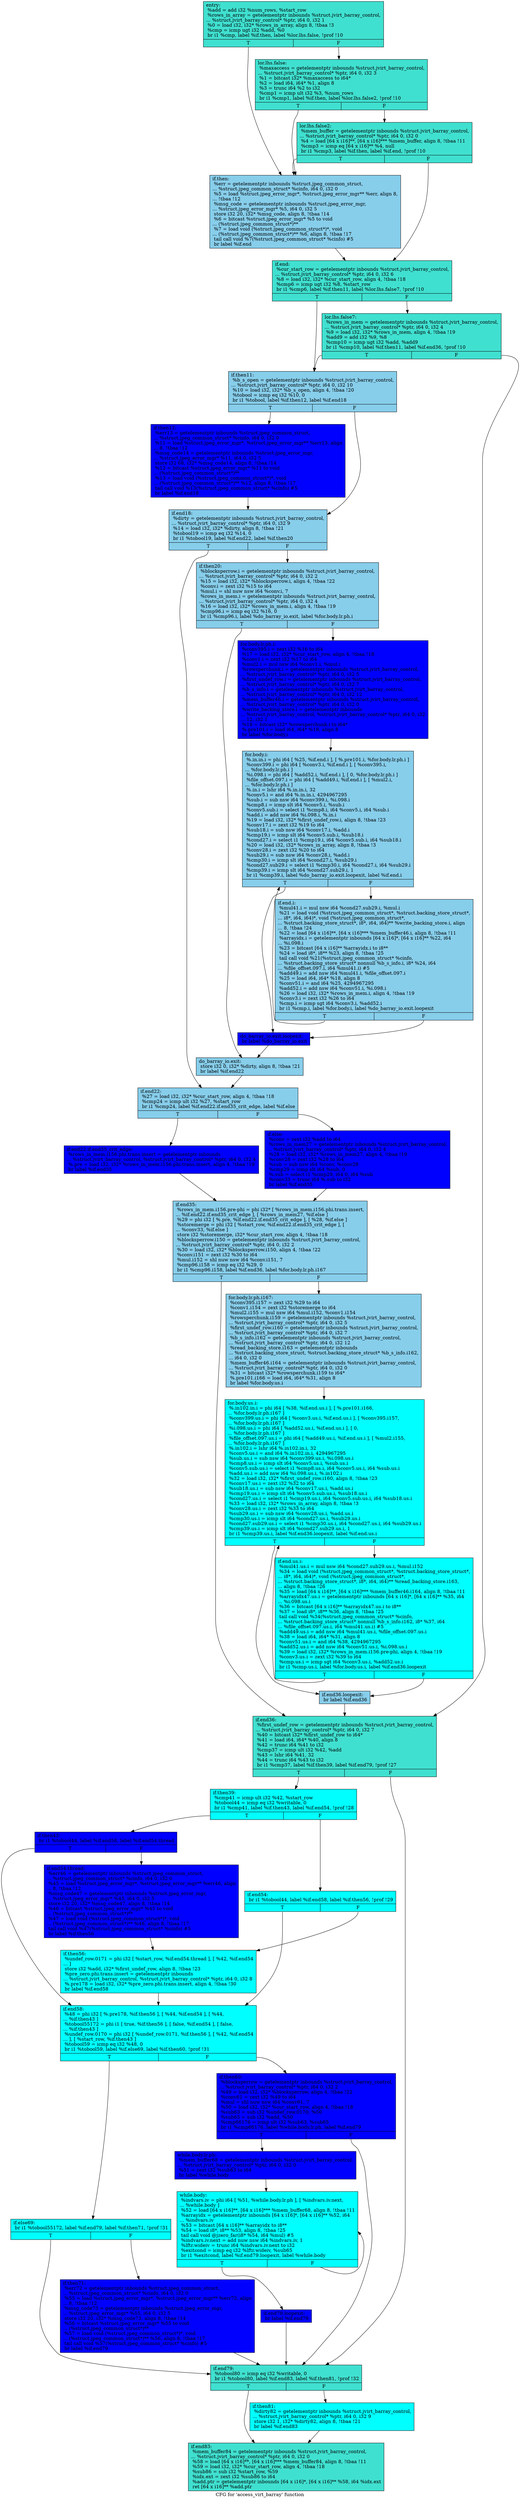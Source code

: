 digraph "CFG for 'access_virt_barray' function" {
	label="CFG for 'access_virt_barray' function";

	Node0x57b7e20 [shape=record, style = filled, fillcolor = turquoise, label="{entry:\l  %add = add i32 %num_rows, %start_row\l  %rows_in_array = getelementptr inbounds %struct.jvirt_barray_control,\l... %struct.jvirt_barray_control* %ptr, i64 0, i32 1\l  %0 = load i32, i32* %rows_in_array, align 8, !tbaa !3\l  %cmp = icmp ugt i32 %add, %0\l  br i1 %cmp, label %if.then, label %lor.lhs.false, !prof !10\l|{<s0>T|<s1>F}}"];
	Node0x57b7e20:s0 -> Node0x5794210;
	Node0x57b7e20:s1 -> Node0x57942e0;
	Node0x57942e0 [shape=record, style = filled, fillcolor = turquoise, label="{lor.lhs.false:                                    \l  %maxaccess = getelementptr inbounds %struct.jvirt_barray_control,\l... %struct.jvirt_barray_control* %ptr, i64 0, i32 3\l  %1 = bitcast i32* %maxaccess to i64*\l  %2 = load i64, i64* %1, align 8\l  %3 = trunc i64 %2 to i32\l  %cmp1 = icmp ult i32 %3, %num_rows\l  br i1 %cmp1, label %if.then, label %lor.lhs.false2, !prof !10\l|{<s0>T|<s1>F}}"];
	Node0x57942e0:s0 -> Node0x5794210;
	Node0x57942e0:s1 -> Node0x5793dd0;
	Node0x5793dd0 [shape=record, style = filled, fillcolor = turquoise, label="{lor.lhs.false2:                                   \l  %mem_buffer = getelementptr inbounds %struct.jvirt_barray_control,\l... %struct.jvirt_barray_control* %ptr, i64 0, i32 0\l  %4 = load [64 x i16]**, [64 x i16]*** %mem_buffer, align 8, !tbaa !11\l  %cmp3 = icmp eq [64 x i16]** %4, null\l  br i1 %cmp3, label %if.then, label %if.end, !prof !10\l|{<s0>T|<s1>F}}"];
	Node0x5793dd0:s0 -> Node0x5794210;
	Node0x5793dd0:s1 -> Node0x57c18f0;
	Node0x5794210 [shape=record, style = filled, fillcolor = skyblue, label="{if.then:                                          \l  %err = getelementptr inbounds %struct.jpeg_common_struct,\l... %struct.jpeg_common_struct* %cinfo, i64 0, i32 0\l  %5 = load %struct.jpeg_error_mgr*, %struct.jpeg_error_mgr** %err, align 8,\l... !tbaa !12\l  %msg_code = getelementptr inbounds %struct.jpeg_error_mgr,\l... %struct.jpeg_error_mgr* %5, i64 0, i32 5\l  store i32 20, i32* %msg_code, align 8, !tbaa !14\l  %6 = bitcast %struct.jpeg_error_mgr* %5 to void\l... (%struct.jpeg_common_struct*)**\l  %7 = load void (%struct.jpeg_common_struct*)*, void\l... (%struct.jpeg_common_struct*)** %6, align 8, !tbaa !17\l  tail call void %7(%struct.jpeg_common_struct* %cinfo) #5\l  br label %if.end\l}"];
	Node0x5794210 -> Node0x57c18f0;
	Node0x57c18f0 [shape=record, style = filled, fillcolor = turquoise, label="{if.end:                                           \l  %cur_start_row = getelementptr inbounds %struct.jvirt_barray_control,\l... %struct.jvirt_barray_control* %ptr, i64 0, i32 6\l  %8 = load i32, i32* %cur_start_row, align 4, !tbaa !18\l  %cmp6 = icmp ugt i32 %8, %start_row\l  br i1 %cmp6, label %if.then11, label %lor.lhs.false7, !prof !10\l|{<s0>T|<s1>F}}"];
	Node0x57c18f0:s0 -> Node0x57c1820;
	Node0x57c18f0:s1 -> Node0x57c26f0;
	Node0x57c26f0 [shape=record, style = filled, fillcolor = turquoise, label="{lor.lhs.false7:                                   \l  %rows_in_mem = getelementptr inbounds %struct.jvirt_barray_control,\l... %struct.jvirt_barray_control* %ptr, i64 0, i32 4\l  %9 = load i32, i32* %rows_in_mem, align 4, !tbaa !19\l  %add9 = add i32 %9, %8\l  %cmp10 = icmp ugt i32 %add, %add9\l  br i1 %cmp10, label %if.then11, label %if.end36, !prof !10\l|{<s0>T|<s1>F}}"];
	Node0x57c26f0:s0 -> Node0x57c1820;
	Node0x57c26f0:s1 -> Node0x57c0fb0;
	Node0x57c1820 [shape=record, style = filled, fillcolor = skyblue, label="{if.then11:                                        \l  %b_s_open = getelementptr inbounds %struct.jvirt_barray_control,\l... %struct.jvirt_barray_control* %ptr, i64 0, i32 10\l  %10 = load i32, i32* %b_s_open, align 4, !tbaa !20\l  %tobool = icmp eq i32 %10, 0\l  br i1 %tobool, label %if.then12, label %if.end18\l|{<s0>T|<s1>F}}"];
	Node0x57c1820:s0 -> Node0x57c2ed0;
	Node0x57c1820:s1 -> Node0x57c2fb0;
	Node0x57c2ed0 [shape=record, style = filled, fillcolor = blue, label="{if.then12:                                        \l  %err13 = getelementptr inbounds %struct.jpeg_common_struct,\l... %struct.jpeg_common_struct* %cinfo, i64 0, i32 0\l  %11 = load %struct.jpeg_error_mgr*, %struct.jpeg_error_mgr** %err13, align\l... 8, !tbaa !12\l  %msg_code14 = getelementptr inbounds %struct.jpeg_error_mgr,\l... %struct.jpeg_error_mgr* %11, i64 0, i32 5\l  store i32 68, i32* %msg_code14, align 8, !tbaa !14\l  %12 = bitcast %struct.jpeg_error_mgr* %11 to void\l... (%struct.jpeg_common_struct*)**\l  %13 = load void (%struct.jpeg_common_struct*)*, void\l... (%struct.jpeg_common_struct*)** %12, align 8, !tbaa !17\l  tail call void %13(%struct.jpeg_common_struct* %cinfo) #5\l  br label %if.end18\l}"];
	Node0x57c2ed0 -> Node0x57c2fb0;
	Node0x57c2fb0 [shape=record, style = filled, fillcolor = skyblue, label="{if.end18:                                         \l  %dirty = getelementptr inbounds %struct.jvirt_barray_control,\l... %struct.jvirt_barray_control* %ptr, i64 0, i32 9\l  %14 = load i32, i32* %dirty, align 8, !tbaa !21\l  %tobool19 = icmp eq i32 %14, 0\l  br i1 %tobool19, label %if.end22, label %if.then20\l|{<s0>T|<s1>F}}"];
	Node0x57c2fb0:s0 -> Node0x5798db0;
	Node0x57c2fb0:s1 -> Node0x5798e90;
	Node0x5798e90 [shape=record, style = filled, fillcolor = skyblue, label="{if.then20:                                        \l  %blocksperrow.i = getelementptr inbounds %struct.jvirt_barray_control,\l... %struct.jvirt_barray_control* %ptr, i64 0, i32 2\l  %15 = load i32, i32* %blocksperrow.i, align 4, !tbaa !22\l  %conv.i = zext i32 %15 to i64\l  %mul.i = shl nuw nsw i64 %conv.i, 7\l  %rows_in_mem.i = getelementptr inbounds %struct.jvirt_barray_control,\l... %struct.jvirt_barray_control* %ptr, i64 0, i32 4\l  %16 = load i32, i32* %rows_in_mem.i, align 4, !tbaa !19\l  %cmp96.i = icmp eq i32 %16, 0\l  br i1 %cmp96.i, label %do_barray_io.exit, label %for.body.lr.ph.i\l|{<s0>T|<s1>F}}"];
	Node0x5798e90:s0 -> Node0x57c4be0;
	Node0x5798e90:s1 -> Node0x57c4cc0;
	Node0x57c4cc0 [shape=record, style = filled, fillcolor = blue, label="{for.body.lr.ph.i:                                 \l  %conv395.i = zext i32 %16 to i64\l  %17 = load i32, i32* %cur_start_row, align 4, !tbaa !18\l  %conv1.i = zext i32 %17 to i64\l  %mul2.i = mul nsw i64 %conv1.i, %mul.i\l  %rowsperchunk.i = getelementptr inbounds %struct.jvirt_barray_control,\l... %struct.jvirt_barray_control* %ptr, i64 0, i32 5\l  %first_undef_row.i = getelementptr inbounds %struct.jvirt_barray_control,\l... %struct.jvirt_barray_control* %ptr, i64 0, i32 7\l  %b_s_info.i = getelementptr inbounds %struct.jvirt_barray_control,\l... %struct.jvirt_barray_control* %ptr, i64 0, i32 12\l  %mem_buffer46.i = getelementptr inbounds %struct.jvirt_barray_control,\l... %struct.jvirt_barray_control* %ptr, i64 0, i32 0\l  %write_backing_store.i = getelementptr inbounds\l... %struct.jvirt_barray_control, %struct.jvirt_barray_control* %ptr, i64 0, i32\l... 12, i32 1\l  %18 = bitcast i32* %rowsperchunk.i to i64*\l  %.pre101.i = load i64, i64* %18, align 8\l  br label %for.body.i\l}"];
	Node0x57c4cc0 -> Node0x57c5830;
	Node0x57c5830 [shape=record, style = filled, fillcolor = skyblue, label="{for.body.i:                                       \l  %.in.in.i = phi i64 [ %25, %if.end.i ], [ %.pre101.i, %for.body.lr.ph.i ]\l  %conv399.i = phi i64 [ %conv3.i, %if.end.i ], [ %conv395.i,\l... %for.body.lr.ph.i ]\l  %i.098.i = phi i64 [ %add52.i, %if.end.i ], [ 0, %for.body.lr.ph.i ]\l  %file_offset.097.i = phi i64 [ %add49.i, %if.end.i ], [ %mul2.i,\l... %for.body.lr.ph.i ]\l  %.in.i = lshr i64 %.in.in.i, 32\l  %conv5.i = and i64 %.in.in.i, 4294967295\l  %sub.i = sub nsw i64 %conv399.i, %i.098.i\l  %cmp8.i = icmp slt i64 %conv5.i, %sub.i\l  %conv5.sub.i = select i1 %cmp8.i, i64 %conv5.i, i64 %sub.i\l  %add.i = add nsw i64 %i.098.i, %.in.i\l  %19 = load i32, i32* %first_undef_row.i, align 8, !tbaa !23\l  %conv17.i = zext i32 %19 to i64\l  %sub18.i = sub nsw i64 %conv17.i, %add.i\l  %cmp19.i = icmp slt i64 %conv5.sub.i, %sub18.i\l  %cond27.i = select i1 %cmp19.i, i64 %conv5.sub.i, i64 %sub18.i\l  %20 = load i32, i32* %rows_in_array, align 8, !tbaa !3\l  %conv28.i = zext i32 %20 to i64\l  %sub29.i = sub nsw i64 %conv28.i, %add.i\l  %cmp30.i = icmp slt i64 %cond27.i, %sub29.i\l  %cond27.sub29.i = select i1 %cmp30.i, i64 %cond27.i, i64 %sub29.i\l  %cmp39.i = icmp slt i64 %cond27.sub29.i, 1\l  br i1 %cmp39.i, label %do_barray_io.exit.loopexit, label %if.end.i\l|{<s0>T|<s1>F}}"];
	Node0x57c5830:s0 -> Node0x57c7090;
	Node0x57c5830:s1 -> Node0x57c59f0;
	Node0x57c59f0 [shape=record, style = filled, fillcolor = skyblue, label="{if.end.i:                                         \l  %mul41.i = mul nsw i64 %cond27.sub29.i, %mul.i\l  %21 = load void (%struct.jpeg_common_struct*, %struct.backing_store_struct*,\l... i8*, i64, i64)*, void (%struct.jpeg_common_struct*,\l... %struct.backing_store_struct*, i8*, i64, i64)** %write_backing_store.i, align\l... 8, !tbaa !24\l  %22 = load [64 x i16]**, [64 x i16]*** %mem_buffer46.i, align 8, !tbaa !11\l  %arrayidx.i = getelementptr inbounds [64 x i16]*, [64 x i16]** %22, i64\l... %i.098.i\l  %23 = bitcast [64 x i16]** %arrayidx.i to i8**\l  %24 = load i8*, i8** %23, align 8, !tbaa !25\l  tail call void %21(%struct.jpeg_common_struct* %cinfo,\l... %struct.backing_store_struct* nonnull %b_s_info.i, i8* %24, i64\l... %file_offset.097.i, i64 %mul41.i) #5\l  %add49.i = add nsw i64 %mul41.i, %file_offset.097.i\l  %25 = load i64, i64* %18, align 8\l  %conv51.i = and i64 %25, 4294967295\l  %add52.i = add nsw i64 %conv51.i, %i.098.i\l  %26 = load i32, i32* %rows_in_mem.i, align 4, !tbaa !19\l  %conv3.i = zext i32 %26 to i64\l  %cmp.i = icmp sgt i64 %conv3.i, %add52.i\l  br i1 %cmp.i, label %for.body.i, label %do_barray_io.exit.loopexit\l|{<s0>T|<s1>F}}"];
	Node0x57c59f0:s0 -> Node0x57c5830;
	Node0x57c59f0:s1 -> Node0x57c7090;
	Node0x57c7090 [shape=record, style = filled, fillcolor = blue, label="{do_barray_io.exit.loopexit:                       \l  br label %do_barray_io.exit\l}"];
	Node0x57c7090 -> Node0x57c4be0;
	Node0x57c4be0 [shape=record, style = filled, fillcolor = skyblue, label="{do_barray_io.exit:                                \l  store i32 0, i32* %dirty, align 8, !tbaa !21\l  br label %if.end22\l}"];
	Node0x57c4be0 -> Node0x5798db0;
	Node0x5798db0 [shape=record, style = filled, fillcolor = skyblue, label="{if.end22:                                         \l  %27 = load i32, i32* %cur_start_row, align 4, !tbaa !18\l  %cmp24 = icmp ult i32 %27, %start_row\l  br i1 %cmp24, label %if.end22.if.end35_crit_edge, label %if.else\l|{<s0>T|<s1>F}}"];
	Node0x5798db0:s0 -> Node0x57c7b80;
	Node0x5798db0:s1 -> Node0x57c7bd0;
	Node0x57c7b80 [shape=record, style = filled, fillcolor = blue, label="{if.end22.if.end35_crit_edge:                      \l  %rows_in_mem.i156.phi.trans.insert = getelementptr inbounds\l... %struct.jvirt_barray_control, %struct.jvirt_barray_control* %ptr, i64 0, i32 4\l  %.pre = load i32, i32* %rows_in_mem.i156.phi.trans.insert, align 4, !tbaa !19\l  br label %if.end35\l}"];
	Node0x57c7b80 -> Node0x57c7e00;
	Node0x57c7bd0 [shape=record, style = filled, fillcolor = blue, label="{if.else:                                          \l  %conv = zext i32 %add to i64\l  %rows_in_mem27 = getelementptr inbounds %struct.jvirt_barray_control,\l... %struct.jvirt_barray_control* %ptr, i64 0, i32 4\l  %28 = load i32, i32* %rows_in_mem27, align 4, !tbaa !19\l  %conv28 = zext i32 %28 to i64\l  %sub = sub nsw i64 %conv, %conv28\l  %cmp29 = icmp slt i64 %sub, 0\l  %.sub = select i1 %cmp29, i64 0, i64 %sub\l  %conv33 = trunc i64 %.sub to i32\l  br label %if.end35\l}"];
	Node0x57c7bd0 -> Node0x57c7e00;
	Node0x57c7e00 [shape=record, style = filled, fillcolor = skyblue, label="{if.end35:                                         \l  %rows_in_mem.i156.pre-phi = phi i32* [ %rows_in_mem.i156.phi.trans.insert,\l... %if.end22.if.end35_crit_edge ], [ %rows_in_mem27, %if.else ]\l  %29 = phi i32 [ %.pre, %if.end22.if.end35_crit_edge ], [ %28, %if.else ]\l  %storemerge = phi i32 [ %start_row, %if.end22.if.end35_crit_edge ], [\l... %conv33, %if.else ]\l  store i32 %storemerge, i32* %cur_start_row, align 4, !tbaa !18\l  %blocksperrow.i150 = getelementptr inbounds %struct.jvirt_barray_control,\l... %struct.jvirt_barray_control* %ptr, i64 0, i32 2\l  %30 = load i32, i32* %blocksperrow.i150, align 4, !tbaa !22\l  %conv.i151 = zext i32 %30 to i64\l  %mul.i152 = shl nuw nsw i64 %conv.i151, 7\l  %cmp96.i158 = icmp eq i32 %29, 0\l  br i1 %cmp96.i158, label %if.end36, label %for.body.lr.ph.i167\l|{<s0>T|<s1>F}}"];
	Node0x57c7e00:s0 -> Node0x57c0fb0;
	Node0x57c7e00:s1 -> Node0x57c5580;
	Node0x57c5580 [shape=record, style = filled, fillcolor = skyblue, label="{for.body.lr.ph.i167:                              \l  %conv395.i157 = zext i32 %29 to i64\l  %conv1.i154 = zext i32 %storemerge to i64\l  %mul2.i155 = mul nsw i64 %mul.i152, %conv1.i154\l  %rowsperchunk.i159 = getelementptr inbounds %struct.jvirt_barray_control,\l... %struct.jvirt_barray_control* %ptr, i64 0, i32 5\l  %first_undef_row.i160 = getelementptr inbounds %struct.jvirt_barray_control,\l... %struct.jvirt_barray_control* %ptr, i64 0, i32 7\l  %b_s_info.i162 = getelementptr inbounds %struct.jvirt_barray_control,\l... %struct.jvirt_barray_control* %ptr, i64 0, i32 12\l  %read_backing_store.i163 = getelementptr inbounds\l... %struct.backing_store_struct, %struct.backing_store_struct* %b_s_info.i162,\l... i64 0, i32 0\l  %mem_buffer46.i164 = getelementptr inbounds %struct.jvirt_barray_control,\l... %struct.jvirt_barray_control* %ptr, i64 0, i32 0\l  %31 = bitcast i32* %rowsperchunk.i159 to i64*\l  %.pre101.i166 = load i64, i64* %31, align 8\l  br label %for.body.us.i\l}"];
	Node0x57c5580 -> Node0x57c96d0;
	Node0x57c96d0 [shape=record, style = filled, fillcolor = cyan, label="{for.body.us.i:                                    \l  %.in102.in.i = phi i64 [ %38, %if.end.us.i ], [ %.pre101.i166,\l... %for.body.lr.ph.i167 ]\l  %conv399.us.i = phi i64 [ %conv3.us.i, %if.end.us.i ], [ %conv395.i157,\l... %for.body.lr.ph.i167 ]\l  %i.098.us.i = phi i64 [ %add52.us.i, %if.end.us.i ], [ 0,\l... %for.body.lr.ph.i167 ]\l  %file_offset.097.us.i = phi i64 [ %add49.us.i, %if.end.us.i ], [ %mul2.i155,\l... %for.body.lr.ph.i167 ]\l  %.in102.i = lshr i64 %.in102.in.i, 32\l  %conv5.us.i = and i64 %.in102.in.i, 4294967295\l  %sub.us.i = sub nsw i64 %conv399.us.i, %i.098.us.i\l  %cmp8.us.i = icmp slt i64 %conv5.us.i, %sub.us.i\l  %conv5.sub.us.i = select i1 %cmp8.us.i, i64 %conv5.us.i, i64 %sub.us.i\l  %add.us.i = add nsw i64 %i.098.us.i, %.in102.i\l  %32 = load i32, i32* %first_undef_row.i160, align 8, !tbaa !23\l  %conv17.us.i = zext i32 %32 to i64\l  %sub18.us.i = sub nsw i64 %conv17.us.i, %add.us.i\l  %cmp19.us.i = icmp slt i64 %conv5.sub.us.i, %sub18.us.i\l  %cond27.us.i = select i1 %cmp19.us.i, i64 %conv5.sub.us.i, i64 %sub18.us.i\l  %33 = load i32, i32* %rows_in_array, align 8, !tbaa !3\l  %conv28.us.i = zext i32 %33 to i64\l  %sub29.us.i = sub nsw i64 %conv28.us.i, %add.us.i\l  %cmp30.us.i = icmp slt i64 %cond27.us.i, %sub29.us.i\l  %cond27.sub29.us.i = select i1 %cmp30.us.i, i64 %cond27.us.i, i64 %sub29.us.i\l  %cmp39.us.i = icmp slt i64 %cond27.sub29.us.i, 1\l  br i1 %cmp39.us.i, label %if.end36.loopexit, label %if.end.us.i\l|{<s0>T|<s1>F}}"];
	Node0x57c96d0:s0 -> Node0x57caaf0;
	Node0x57c96d0:s1 -> Node0x57c9850;
	Node0x57c9850 [shape=record, style = filled, fillcolor = cyan, label="{if.end.us.i:                                      \l  %mul41.us.i = mul nsw i64 %cond27.sub29.us.i, %mul.i152\l  %34 = load void (%struct.jpeg_common_struct*, %struct.backing_store_struct*,\l... i8*, i64, i64)*, void (%struct.jpeg_common_struct*,\l... %struct.backing_store_struct*, i8*, i64, i64)** %read_backing_store.i163,\l... align 8, !tbaa !26\l  %35 = load [64 x i16]**, [64 x i16]*** %mem_buffer46.i164, align 8, !tbaa !11\l  %arrayidx47.us.i = getelementptr inbounds [64 x i16]*, [64 x i16]** %35, i64\l... %i.098.us.i\l  %36 = bitcast [64 x i16]** %arrayidx47.us.i to i8**\l  %37 = load i8*, i8** %36, align 8, !tbaa !25\l  tail call void %34(%struct.jpeg_common_struct* %cinfo,\l... %struct.backing_store_struct* nonnull %b_s_info.i162, i8* %37, i64\l... %file_offset.097.us.i, i64 %mul41.us.i) #5\l  %add49.us.i = add nsw i64 %mul41.us.i, %file_offset.097.us.i\l  %38 = load i64, i64* %31, align 8\l  %conv51.us.i = and i64 %38, 4294967295\l  %add52.us.i = add nsw i64 %conv51.us.i, %i.098.us.i\l  %39 = load i32, i32* %rows_in_mem.i156.pre-phi, align 4, !tbaa !19\l  %conv3.us.i = zext i32 %39 to i64\l  %cmp.us.i = icmp sgt i64 %conv3.us.i, %add52.us.i\l  br i1 %cmp.us.i, label %for.body.us.i, label %if.end36.loopexit\l|{<s0>T|<s1>F}}"];
	Node0x57c9850:s0 -> Node0x57c96d0;
	Node0x57c9850:s1 -> Node0x57caaf0;
	Node0x57caaf0 [shape=record, style = filled, fillcolor = skyblue, label="{if.end36.loopexit:                                \l  br label %if.end36\l}"];
	Node0x57caaf0 -> Node0x57c0fb0;
	Node0x57c0fb0 [shape=record, style = filled, fillcolor = turquoise, label="{if.end36:                                         \l  %first_undef_row = getelementptr inbounds %struct.jvirt_barray_control,\l... %struct.jvirt_barray_control* %ptr, i64 0, i32 7\l  %40 = bitcast i32* %first_undef_row to i64*\l  %41 = load i64, i64* %40, align 8\l  %42 = trunc i64 %41 to i32\l  %cmp37 = icmp ult i32 %42, %add\l  %43 = lshr i64 %41, 32\l  %44 = trunc i64 %43 to i32\l  br i1 %cmp37, label %if.then39, label %if.end79, !prof !27\l|{<s0>T|<s1>F}}"];
	Node0x57c0fb0:s0 -> Node0x57cb740;
	Node0x57c0fb0:s1 -> Node0x57cb820;
	Node0x57cb740 [shape=record, style = filled, fillcolor = cyan, label="{if.then39:                                        \l  %cmp41 = icmp ult i32 %42, %start_row\l  %tobool44 = icmp eq i32 %writable, 0\l  br i1 %cmp41, label %if.then43, label %if.end54, !prof !28\l|{<s0>T|<s1>F}}"];
	Node0x57cb740:s0 -> Node0x57cbb50;
	Node0x57cb740:s1 -> Node0x57cbbd0;
	Node0x57cbb50 [shape=record, style = filled, fillcolor = blue, label="{if.then43:                                        \l  br i1 %tobool44, label %if.end58, label %if.end54.thread\l|{<s0>T|<s1>F}}"];
	Node0x57cbb50:s0 -> Node0x57cbdf0;
	Node0x57cbb50:s1 -> Node0x57cbe70;
	Node0x57cbe70 [shape=record, style = filled, fillcolor = blue, label="{if.end54.thread:                                  \l  %err46 = getelementptr inbounds %struct.jpeg_common_struct,\l... %struct.jpeg_common_struct* %cinfo, i64 0, i32 0\l  %45 = load %struct.jpeg_error_mgr*, %struct.jpeg_error_mgr** %err46, align\l... 8, !tbaa !12\l  %msg_code47 = getelementptr inbounds %struct.jpeg_error_mgr,\l... %struct.jpeg_error_mgr* %45, i64 0, i32 5\l  store i32 20, i32* %msg_code47, align 8, !tbaa !14\l  %46 = bitcast %struct.jpeg_error_mgr* %45 to void\l... (%struct.jpeg_common_struct*)**\l  %47 = load void (%struct.jpeg_common_struct*)*, void\l... (%struct.jpeg_common_struct*)** %46, align 8, !tbaa !17\l  tail call void %47(%struct.jpeg_common_struct* %cinfo) #5\l  br label %if.then56\l}"];
	Node0x57cbe70 -> Node0x57cc390;
	Node0x57cbbd0 [shape=record, style = filled, fillcolor = cyan, label="{if.end54:                                         \l  br i1 %tobool44, label %if.end58, label %if.then56, !prof !29\l|{<s0>T|<s1>F}}"];
	Node0x57cbbd0:s0 -> Node0x57cbdf0;
	Node0x57cbbd0:s1 -> Node0x57cc390;
	Node0x57cc390 [shape=record, style = filled, fillcolor = cyan, label="{if.then56:                                        \l  %undef_row.0171 = phi i32 [ %start_row, %if.end54.thread ], [ %42, %if.end54\l... ]\l  store i32 %add, i32* %first_undef_row, align 8, !tbaa !23\l  %pre_zero.phi.trans.insert = getelementptr inbounds\l... %struct.jvirt_barray_control, %struct.jvirt_barray_control* %ptr, i64 0, i32 8\l  %.pre178 = load i32, i32* %pre_zero.phi.trans.insert, align 4, !tbaa !30\l  br label %if.end58\l}"];
	Node0x57cc390 -> Node0x57cbdf0;
	Node0x57cbdf0 [shape=record, style = filled, fillcolor = cyan, label="{if.end58:                                         \l  %48 = phi i32 [ %.pre178, %if.then56 ], [ %44, %if.end54 ], [ %44,\l... %if.then43 ]\l  %tobool55172 = phi i1 [ true, %if.then56 ], [ false, %if.end54 ], [ false,\l... %if.then43 ]\l  %undef_row.0170 = phi i32 [ %undef_row.0171, %if.then56 ], [ %42, %if.end54\l... ], [ %start_row, %if.then43 ]\l  %tobool59 = icmp eq i32 %48, 0\l  br i1 %tobool59, label %if.else69, label %if.then60, !prof !31\l|{<s0>T|<s1>F}}"];
	Node0x57cbdf0:s0 -> Node0x57cd200;
	Node0x57cbdf0:s1 -> Node0x57cd2e0;
	Node0x57cd2e0 [shape=record, style = filled, fillcolor = blue, label="{if.then60:                                        \l  %blocksperrow = getelementptr inbounds %struct.jvirt_barray_control,\l... %struct.jvirt_barray_control* %ptr, i64 0, i32 2\l  %49 = load i32, i32* %blocksperrow, align 4, !tbaa !22\l  %conv61 = zext i32 %49 to i64\l  %mul = shl nuw nsw i64 %conv61, 7\l  %50 = load i32, i32* %cur_start_row, align 4, !tbaa !18\l  %sub63 = sub i32 %undef_row.0170, %50\l  %sub65 = sub i32 %add, %50\l  %cmp66176 = icmp ult i32 %sub63, %sub65\l  br i1 %cmp66176, label %while.body.lr.ph, label %if.end79\l|{<s0>T|<s1>F}}"];
	Node0x57cd2e0:s0 -> Node0x57cd9f0;
	Node0x57cd2e0:s1 -> Node0x57cb820;
	Node0x57cd9f0 [shape=record, style = filled, fillcolor = blue, label="{while.body.lr.ph:                                 \l  %mem_buffer68 = getelementptr inbounds %struct.jvirt_barray_control,\l... %struct.jvirt_barray_control* %ptr, i64 0, i32 0\l  %51 = zext i32 %sub63 to i64\l  br label %while.body\l}"];
	Node0x57cd9f0 -> Node0x57cdc50;
	Node0x57cdc50 [shape=record, style = filled, fillcolor = cyan, label="{while.body:                                       \l  %indvars.iv = phi i64 [ %51, %while.body.lr.ph ], [ %indvars.iv.next,\l... %while.body ]\l  %52 = load [64 x i16]**, [64 x i16]*** %mem_buffer68, align 8, !tbaa !11\l  %arrayidx = getelementptr inbounds [64 x i16]*, [64 x i16]** %52, i64\l... %indvars.iv\l  %53 = bitcast [64 x i16]** %arrayidx to i8**\l  %54 = load i8*, i8** %53, align 8, !tbaa !25\l  tail call void @jzero_far(i8* %54, i64 %mul) #5\l  %indvars.iv.next = add nuw nsw i64 %indvars.iv, 1\l  %lftr.wideiv = trunc i64 %indvars.iv.next to i32\l  %exitcond = icmp eq i32 %lftr.wideiv, %sub65\l  br i1 %exitcond, label %if.end79.loopexit, label %while.body\l|{<s0>T|<s1>F}}"];
	Node0x57cdc50:s0 -> Node0x57ce350;
	Node0x57cdc50:s1 -> Node0x57cdc50;
	Node0x57cd200 [shape=record, style = filled, fillcolor = cyan, label="{if.else69:                                        \l  br i1 %tobool55172, label %if.end79, label %if.then71, !prof !31\l|{<s0>T|<s1>F}}"];
	Node0x57cd200:s0 -> Node0x57cb820;
	Node0x57cd200:s1 -> Node0x57ce4c0;
	Node0x57ce4c0 [shape=record, style = filled, fillcolor = blue, label="{if.then71:                                        \l  %err72 = getelementptr inbounds %struct.jpeg_common_struct,\l... %struct.jpeg_common_struct* %cinfo, i64 0, i32 0\l  %55 = load %struct.jpeg_error_mgr*, %struct.jpeg_error_mgr** %err72, align\l... 8, !tbaa !12\l  %msg_code73 = getelementptr inbounds %struct.jpeg_error_mgr,\l... %struct.jpeg_error_mgr* %55, i64 0, i32 5\l  store i32 20, i32* %msg_code73, align 8, !tbaa !14\l  %56 = bitcast %struct.jpeg_error_mgr* %55 to void\l... (%struct.jpeg_common_struct*)**\l  %57 = load void (%struct.jpeg_common_struct*)*, void\l... (%struct.jpeg_common_struct*)** %56, align 8, !tbaa !17\l  tail call void %57(%struct.jpeg_common_struct* %cinfo) #5\l  br label %if.end79\l}"];
	Node0x57ce4c0 -> Node0x57cb820;
	Node0x57ce350 [shape=record, style = filled, fillcolor = blue, label="{if.end79.loopexit:                                \l  br label %if.end79\l}"];
	Node0x57ce350 -> Node0x57cb820;
	Node0x57cb820 [shape=record, style = filled, fillcolor = turquoise, label="{if.end79:                                         \l  %tobool80 = icmp eq i32 %writable, 0\l  br i1 %tobool80, label %if.end83, label %if.then81, !prof !32\l|{<s0>T|<s1>F}}"];
	Node0x57cb820:s0 -> Node0x57cf060;
	Node0x57cb820:s1 -> Node0x57cf0e0;
	Node0x57cf0e0 [shape=record, style = filled, fillcolor = cyan, label="{if.then81:                                        \l  %dirty82 = getelementptr inbounds %struct.jvirt_barray_control,\l... %struct.jvirt_barray_control* %ptr, i64 0, i32 9\l  store i32 1, i32* %dirty82, align 8, !tbaa !21\l  br label %if.end83\l}"];
	Node0x57cf0e0 -> Node0x57cf060;
	Node0x57cf060 [shape=record, style = filled, fillcolor = turquoise, label="{if.end83:                                         \l  %mem_buffer84 = getelementptr inbounds %struct.jvirt_barray_control,\l... %struct.jvirt_barray_control* %ptr, i64 0, i32 0\l  %58 = load [64 x i16]**, [64 x i16]*** %mem_buffer84, align 8, !tbaa !11\l  %59 = load i32, i32* %cur_start_row, align 4, !tbaa !18\l  %sub86 = sub i32 %start_row, %59\l  %idx.ext = zext i32 %sub86 to i64\l  %add.ptr = getelementptr inbounds [64 x i16]*, [64 x i16]** %58, i64 %idx.ext\l  ret [64 x i16]** %add.ptr\l}"];
}
